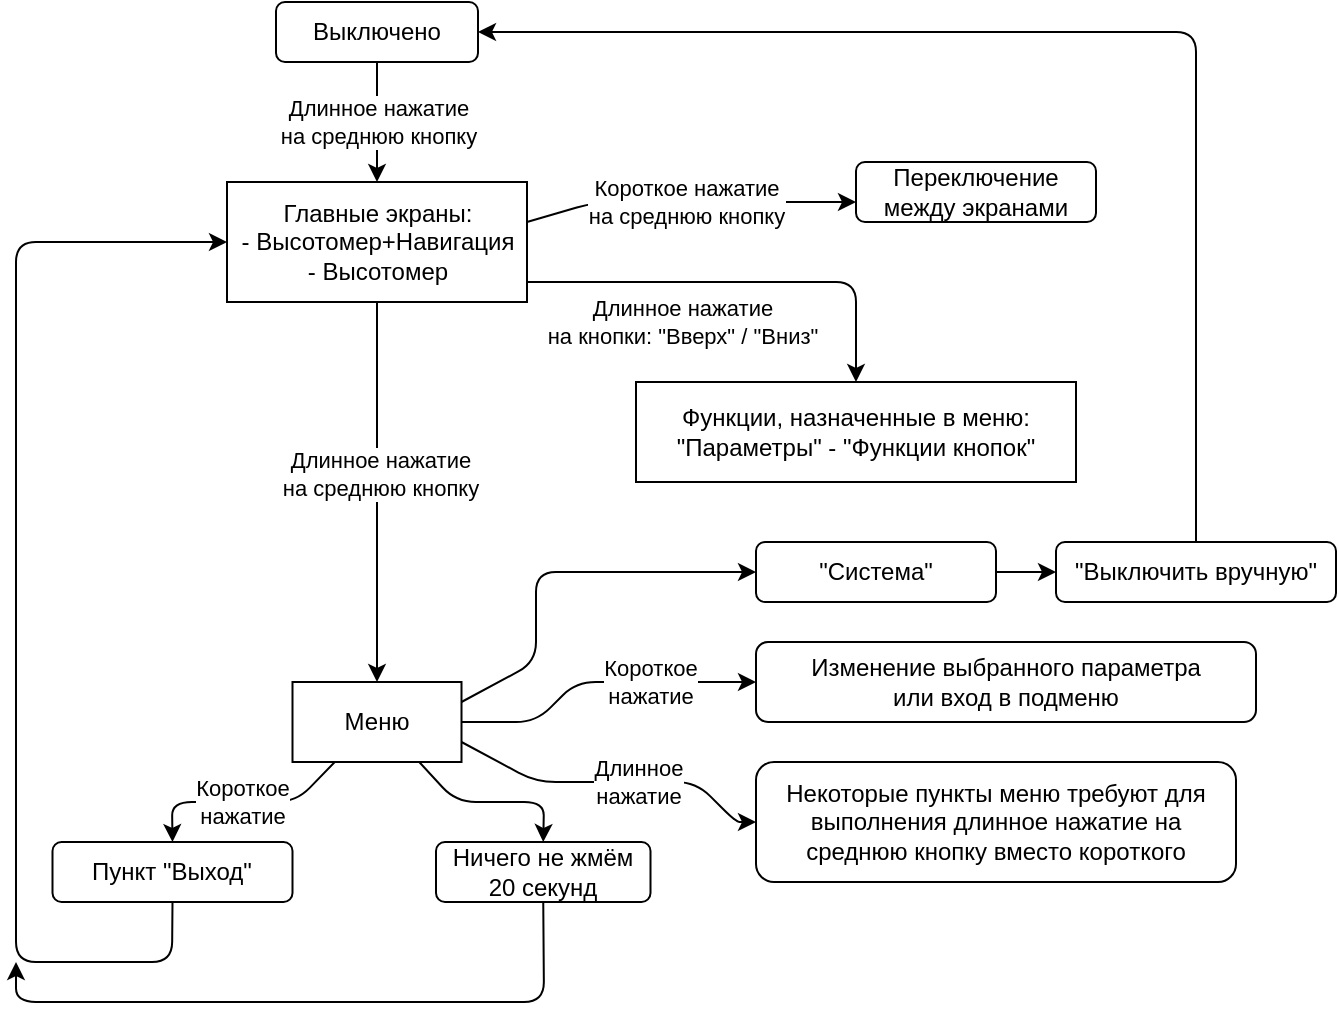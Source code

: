 <mxfile version="13.1.0" type="device"><diagram id="GJF7x-ASTn4vRevMndvE" name="Page-1"><mxGraphModel dx="786" dy="688" grid="1" gridSize="10" guides="1" tooltips="1" connect="1" arrows="1" fold="1" page="1" pageScale="1" pageWidth="827" pageHeight="1169" math="0" shadow="0"><root><mxCell id="0"/><mxCell id="1" parent="0"/><mxCell id="V1a54FZHdIn4Tvgh8KwV-1" value="Выключено" style="rounded=1;whiteSpace=wrap;html=1;" vertex="1" parent="1"><mxGeometry x="150" y="60" width="101" height="30" as="geometry"/></mxCell><mxCell id="V1a54FZHdIn4Tvgh8KwV-3" value="&lt;span&gt;Главные экраны:&lt;/span&gt;&lt;br&gt;&lt;span&gt;- Высотомер+Навигация&lt;br&gt;- Высотомер&lt;/span&gt;" style="rounded=0;whiteSpace=wrap;html=1;" vertex="1" parent="1"><mxGeometry x="125.5" y="150" width="150" height="60" as="geometry"/></mxCell><mxCell id="V1a54FZHdIn4Tvgh8KwV-4" value="Переключение между экранами" style="rounded=1;whiteSpace=wrap;html=1;" vertex="1" parent="1"><mxGeometry x="440" y="140" width="120" height="30" as="geometry"/></mxCell><mxCell id="V1a54FZHdIn4Tvgh8KwV-5" value="Меню" style="rounded=0;whiteSpace=wrap;html=1;" vertex="1" parent="1"><mxGeometry x="158.25" y="400" width="84.5" height="40" as="geometry"/></mxCell><mxCell id="V1a54FZHdIn4Tvgh8KwV-6" value="Пункт &quot;Выход&quot;" style="rounded=1;whiteSpace=wrap;html=1;" vertex="1" parent="1"><mxGeometry x="38.25" y="480" width="120" height="30" as="geometry"/></mxCell><mxCell id="V1a54FZHdIn4Tvgh8KwV-7" value="Ничего не жмём 20 секунд" style="rounded=1;whiteSpace=wrap;html=1;" vertex="1" parent="1"><mxGeometry x="230" y="480" width="107.25" height="30" as="geometry"/></mxCell><mxCell id="V1a54FZHdIn4Tvgh8KwV-8" value="" style="endArrow=classic;html=1;exitX=0.5;exitY=1;exitDx=0;exitDy=0;entryX=0.5;entryY=0;entryDx=0;entryDy=0;" edge="1" parent="1" source="V1a54FZHdIn4Tvgh8KwV-1" target="V1a54FZHdIn4Tvgh8KwV-3"><mxGeometry width="50" height="50" relative="1" as="geometry"><mxPoint x="230" y="230" as="sourcePoint"/><mxPoint x="280" y="180" as="targetPoint"/><Array as="points"/></mxGeometry></mxCell><mxCell id="V1a54FZHdIn4Tvgh8KwV-15" value="Длинное нажатие&lt;br&gt;на среднюю кнопку" style="edgeLabel;html=1;align=center;verticalAlign=middle;resizable=0;points=[];" vertex="1" connectable="0" parent="V1a54FZHdIn4Tvgh8KwV-8"><mxGeometry x="-0.333" y="2" relative="1" as="geometry"><mxPoint x="-2" y="10" as="offset"/></mxGeometry></mxCell><mxCell id="V1a54FZHdIn4Tvgh8KwV-10" value="" style="endArrow=classic;html=1;exitX=0.5;exitY=1;exitDx=0;exitDy=0;entryX=0.5;entryY=0;entryDx=0;entryDy=0;" edge="1" parent="1" source="V1a54FZHdIn4Tvgh8KwV-3" target="V1a54FZHdIn4Tvgh8KwV-5"><mxGeometry width="50" height="50" relative="1" as="geometry"><mxPoint x="210.5" y="100" as="sourcePoint"/><mxPoint x="210.5" y="160" as="targetPoint"/></mxGeometry></mxCell><mxCell id="V1a54FZHdIn4Tvgh8KwV-16" value="Длинное нажатие&lt;br&gt;на среднюю кнопку" style="edgeLabel;html=1;align=center;verticalAlign=middle;resizable=0;points=[];" vertex="1" connectable="0" parent="V1a54FZHdIn4Tvgh8KwV-10"><mxGeometry x="-0.1" y="1" relative="1" as="geometry"><mxPoint as="offset"/></mxGeometry></mxCell><mxCell id="V1a54FZHdIn4Tvgh8KwV-11" value="" style="endArrow=classic;html=1;entryX=0;entryY=0.5;entryDx=0;entryDy=0;exitX=1;exitY=0.25;exitDx=0;exitDy=0;" edge="1" parent="1"><mxGeometry width="50" height="50" relative="1" as="geometry"><mxPoint x="275.5" y="170" as="sourcePoint"/><mxPoint x="440" y="160" as="targetPoint"/><Array as="points"><mxPoint x="310" y="160"/></Array></mxGeometry></mxCell><mxCell id="V1a54FZHdIn4Tvgh8KwV-14" value="Короткое нажатие&lt;br&gt;на среднюю кнопку" style="edgeLabel;html=1;align=center;verticalAlign=middle;resizable=0;points=[];" vertex="1" connectable="0" parent="V1a54FZHdIn4Tvgh8KwV-11"><mxGeometry x="0.084" y="1" relative="1" as="geometry"><mxPoint x="-9.5" y="1" as="offset"/></mxGeometry></mxCell><mxCell id="V1a54FZHdIn4Tvgh8KwV-12" value="" style="endArrow=classic;html=1;entryX=0.5;entryY=0;entryDx=0;entryDy=0;exitX=0.75;exitY=1;exitDx=0;exitDy=0;" edge="1" parent="1" source="V1a54FZHdIn4Tvgh8KwV-5" target="V1a54FZHdIn4Tvgh8KwV-7"><mxGeometry width="50" height="50" relative="1" as="geometry"><mxPoint x="230" y="380" as="sourcePoint"/><mxPoint x="280" y="330" as="targetPoint"/><Array as="points"><mxPoint x="240" y="460"/><mxPoint x="284" y="460"/></Array></mxGeometry></mxCell><mxCell id="V1a54FZHdIn4Tvgh8KwV-13" value="Короткое&lt;br&gt;нажатие" style="endArrow=classic;html=1;entryX=0.5;entryY=0;entryDx=0;entryDy=0;exitX=0.25;exitY=1;exitDx=0;exitDy=0;" edge="1" parent="1" source="V1a54FZHdIn4Tvgh8KwV-5" target="V1a54FZHdIn4Tvgh8KwV-6"><mxGeometry width="50" height="50" relative="1" as="geometry"><mxPoint x="230" y="380" as="sourcePoint"/><mxPoint x="280" y="330" as="targetPoint"/><Array as="points"><mxPoint x="160" y="460"/><mxPoint x="140" y="460"/><mxPoint x="98" y="460"/></Array></mxGeometry></mxCell><mxCell id="V1a54FZHdIn4Tvgh8KwV-17" value="" style="endArrow=classic;html=1;exitX=0.5;exitY=1;exitDx=0;exitDy=0;entryX=0;entryY=0.5;entryDx=0;entryDy=0;" edge="1" parent="1" source="V1a54FZHdIn4Tvgh8KwV-6" target="V1a54FZHdIn4Tvgh8KwV-3"><mxGeometry width="50" height="50" relative="1" as="geometry"><mxPoint x="230" y="210" as="sourcePoint"/><mxPoint x="280" y="160" as="targetPoint"/><Array as="points"><mxPoint x="98" y="540"/><mxPoint x="20" y="540"/><mxPoint x="20" y="180"/></Array></mxGeometry></mxCell><mxCell id="V1a54FZHdIn4Tvgh8KwV-18" value="" style="endArrow=classic;html=1;exitX=0.5;exitY=1;exitDx=0;exitDy=0;" edge="1" parent="1" source="V1a54FZHdIn4Tvgh8KwV-7"><mxGeometry width="50" height="50" relative="1" as="geometry"><mxPoint x="230" y="180" as="sourcePoint"/><mxPoint x="20" y="540" as="targetPoint"/><Array as="points"><mxPoint x="284" y="560"/><mxPoint x="20" y="560"/></Array></mxGeometry></mxCell><mxCell id="V1a54FZHdIn4Tvgh8KwV-19" value="&quot;Система&quot;" style="rounded=1;whiteSpace=wrap;html=1;" vertex="1" parent="1"><mxGeometry x="390" y="330" width="120" height="30" as="geometry"/></mxCell><mxCell id="V1a54FZHdIn4Tvgh8KwV-20" value="" style="endArrow=classic;html=1;exitX=1;exitY=0.25;exitDx=0;exitDy=0;entryX=0;entryY=0.5;entryDx=0;entryDy=0;" edge="1" parent="1" source="V1a54FZHdIn4Tvgh8KwV-5" target="V1a54FZHdIn4Tvgh8KwV-19"><mxGeometry width="50" height="50" relative="1" as="geometry"><mxPoint x="230" y="310" as="sourcePoint"/><mxPoint x="280" y="260" as="targetPoint"/><Array as="points"><mxPoint x="280" y="390"/><mxPoint x="280" y="345"/></Array></mxGeometry></mxCell><mxCell id="V1a54FZHdIn4Tvgh8KwV-21" value="&quot;Выключить вручную&quot;" style="rounded=1;whiteSpace=wrap;html=1;" vertex="1" parent="1"><mxGeometry x="540" y="330" width="140" height="30" as="geometry"/></mxCell><mxCell id="V1a54FZHdIn4Tvgh8KwV-22" value="" style="endArrow=classic;html=1;entryX=0;entryY=0.5;entryDx=0;entryDy=0;exitX=1;exitY=0.5;exitDx=0;exitDy=0;" edge="1" parent="1" source="V1a54FZHdIn4Tvgh8KwV-19" target="V1a54FZHdIn4Tvgh8KwV-21"><mxGeometry width="50" height="50" relative="1" as="geometry"><mxPoint x="230" y="235" as="sourcePoint"/><mxPoint x="280" y="185" as="targetPoint"/></mxGeometry></mxCell><mxCell id="V1a54FZHdIn4Tvgh8KwV-23" value="" style="endArrow=classic;html=1;entryX=1;entryY=0.5;entryDx=0;entryDy=0;exitX=0.5;exitY=0;exitDx=0;exitDy=0;" edge="1" parent="1" source="V1a54FZHdIn4Tvgh8KwV-21" target="V1a54FZHdIn4Tvgh8KwV-1"><mxGeometry width="50" height="50" relative="1" as="geometry"><mxPoint x="370" y="170" as="sourcePoint"/><mxPoint x="420" y="120" as="targetPoint"/><Array as="points"><mxPoint x="610" y="75"/></Array></mxGeometry></mxCell><mxCell id="V1a54FZHdIn4Tvgh8KwV-24" value="" style="endArrow=classic;html=1;exitX=1;exitY=0.75;exitDx=0;exitDy=0;entryX=0.5;entryY=0;entryDx=0;entryDy=0;" edge="1" parent="1" target="V1a54FZHdIn4Tvgh8KwV-26"><mxGeometry width="50" height="50" relative="1" as="geometry"><mxPoint x="275.5" y="200" as="sourcePoint"/><mxPoint x="440" y="245" as="targetPoint"/><Array as="points"><mxPoint x="440" y="200"/></Array></mxGeometry></mxCell><mxCell id="V1a54FZHdIn4Tvgh8KwV-25" value="Длинное нажатие&lt;br&gt;на кнопки: &quot;Вверх&quot; / &quot;Вниз&quot;" style="edgeLabel;html=1;align=center;verticalAlign=middle;resizable=0;points=[];" vertex="1" connectable="0" parent="V1a54FZHdIn4Tvgh8KwV-24"><mxGeometry x="0.084" y="1" relative="1" as="geometry"><mxPoint x="-39.5" y="21" as="offset"/></mxGeometry></mxCell><mxCell id="V1a54FZHdIn4Tvgh8KwV-26" value="Функции, назначенные в меню:&lt;br&gt;&quot;Параметры&quot; - &quot;Функции кнопок&quot;" style="rounded=0;whiteSpace=wrap;html=1;" vertex="1" parent="1"><mxGeometry x="330" y="250" width="220" height="50" as="geometry"/></mxCell><mxCell id="V1a54FZHdIn4Tvgh8KwV-27" value="Изменение выбранного параметра&lt;br&gt;или вход в подменю" style="rounded=1;whiteSpace=wrap;html=1;" vertex="1" parent="1"><mxGeometry x="390" y="380" width="250" height="40" as="geometry"/></mxCell><mxCell id="V1a54FZHdIn4Tvgh8KwV-28" value="Некоторые пункты меню требуют для выполнения длинное нажатие на среднюю кнопку вместо короткого" style="rounded=1;whiteSpace=wrap;html=1;" vertex="1" parent="1"><mxGeometry x="390" y="440" width="240" height="60" as="geometry"/></mxCell><mxCell id="V1a54FZHdIn4Tvgh8KwV-29" value="" style="endArrow=classic;html=1;exitX=1;exitY=0.5;exitDx=0;exitDy=0;entryX=0;entryY=0.5;entryDx=0;entryDy=0;" edge="1" parent="1" source="V1a54FZHdIn4Tvgh8KwV-5" target="V1a54FZHdIn4Tvgh8KwV-27"><mxGeometry width="50" height="50" relative="1" as="geometry"><mxPoint x="370" y="340" as="sourcePoint"/><mxPoint x="420" y="290" as="targetPoint"/><Array as="points"><mxPoint x="280" y="420"/><mxPoint x="300" y="400"/></Array></mxGeometry></mxCell><mxCell id="V1a54FZHdIn4Tvgh8KwV-31" value="Короткое&lt;br&gt;нажатие" style="edgeLabel;html=1;align=center;verticalAlign=middle;resizable=0;points=[];" vertex="1" connectable="0" parent="V1a54FZHdIn4Tvgh8KwV-29"><mxGeometry x="0.203" y="-1" relative="1" as="geometry"><mxPoint x="8.78" y="-1" as="offset"/></mxGeometry></mxCell><mxCell id="V1a54FZHdIn4Tvgh8KwV-34" value="Длинное&lt;br&gt;нажатие" style="endArrow=classic;html=1;exitX=1;exitY=0.75;exitDx=0;exitDy=0;entryX=0;entryY=0.5;entryDx=0;entryDy=0;" edge="1" parent="1" source="V1a54FZHdIn4Tvgh8KwV-5" target="V1a54FZHdIn4Tvgh8KwV-28"><mxGeometry x="0.166" width="50" height="50" relative="1" as="geometry"><mxPoint x="370" y="360" as="sourcePoint"/><mxPoint x="420" y="310" as="targetPoint"/><Array as="points"><mxPoint x="280" y="450"/><mxPoint x="360" y="450"/><mxPoint x="380" y="470"/></Array><mxPoint as="offset"/></mxGeometry></mxCell></root></mxGraphModel></diagram></mxfile>
